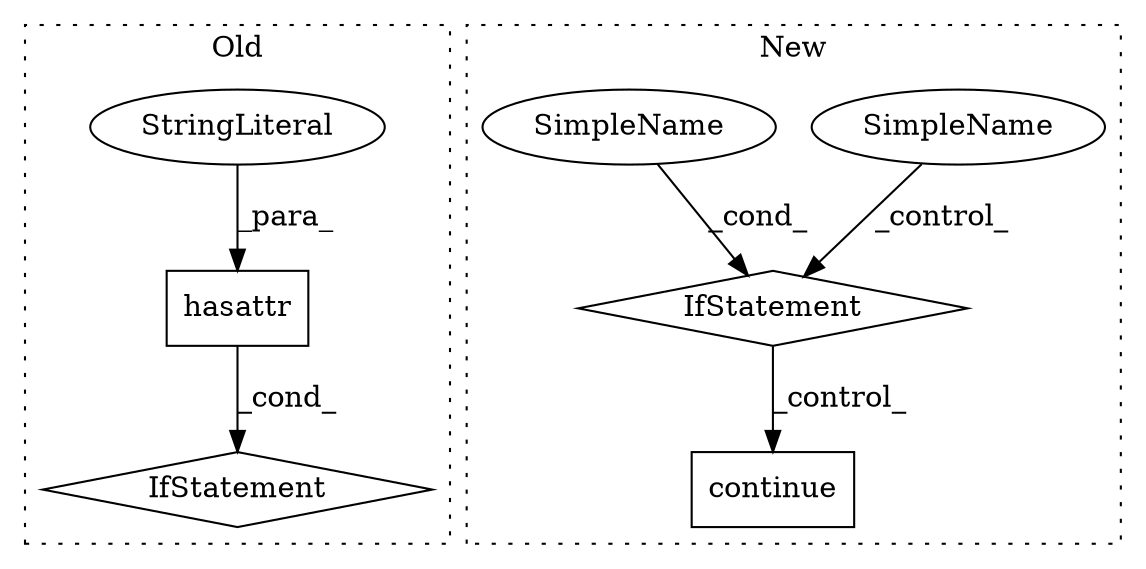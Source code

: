digraph G {
subgraph cluster0 {
1 [label="hasattr" a="32" s="3146,3167" l="8,1" shape="box"];
3 [label="StringLiteral" a="45" s="3161" l="6" shape="ellipse"];
4 [label="IfStatement" a="25" s="3142,3168" l="4,2" shape="diamond"];
label = "Old";
style="dotted";
}
subgraph cluster1 {
2 [label="continue" a="18" s="3317" l="9" shape="box"];
5 [label="IfStatement" a="25" s="3241,3249" l="4,2" shape="diamond"];
6 [label="SimpleName" a="42" s="" l="" shape="ellipse"];
7 [label="SimpleName" a="42" s="3245" l="4" shape="ellipse"];
label = "New";
style="dotted";
}
1 -> 4 [label="_cond_"];
3 -> 1 [label="_para_"];
5 -> 2 [label="_control_"];
6 -> 5 [label="_control_"];
7 -> 5 [label="_cond_"];
}